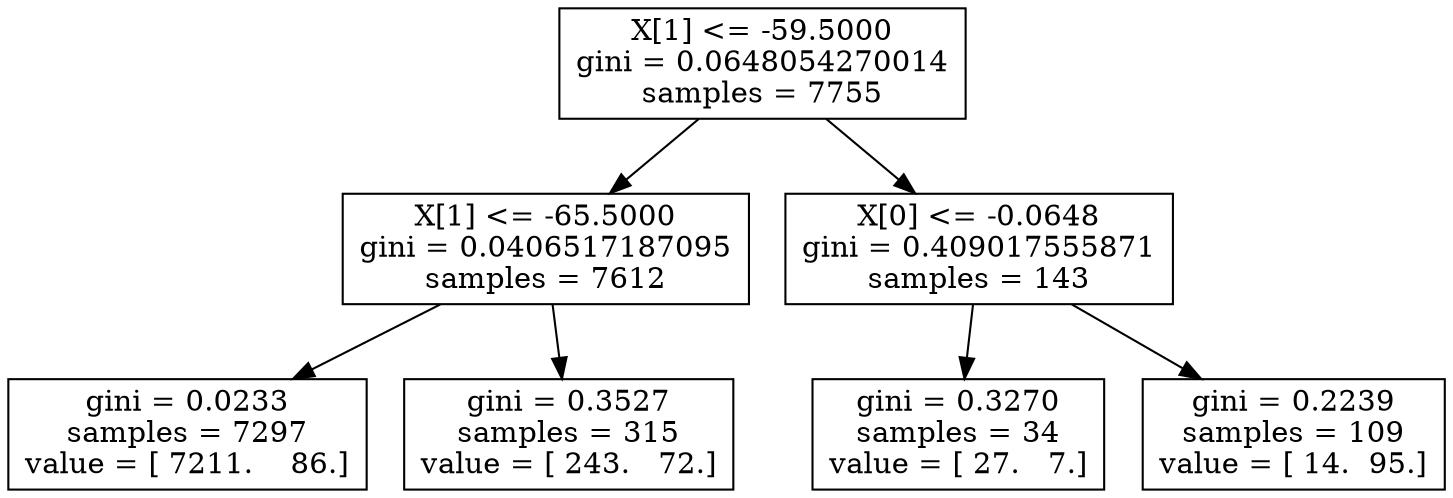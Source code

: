 digraph Tree {
0 [label="X[1] <= -59.5000\ngini = 0.0648054270014\nsamples = 7755", shape="box"] ;
1 [label="X[1] <= -65.5000\ngini = 0.0406517187095\nsamples = 7612", shape="box"] ;
0 -> 1 ;
2 [label="gini = 0.0233\nsamples = 7297\nvalue = [ 7211.    86.]", shape="box"] ;
1 -> 2 ;
3 [label="gini = 0.3527\nsamples = 315\nvalue = [ 243.   72.]", shape="box"] ;
1 -> 3 ;
4 [label="X[0] <= -0.0648\ngini = 0.409017555871\nsamples = 143", shape="box"] ;
0 -> 4 ;
5 [label="gini = 0.3270\nsamples = 34\nvalue = [ 27.   7.]", shape="box"] ;
4 -> 5 ;
6 [label="gini = 0.2239\nsamples = 109\nvalue = [ 14.  95.]", shape="box"] ;
4 -> 6 ;
}